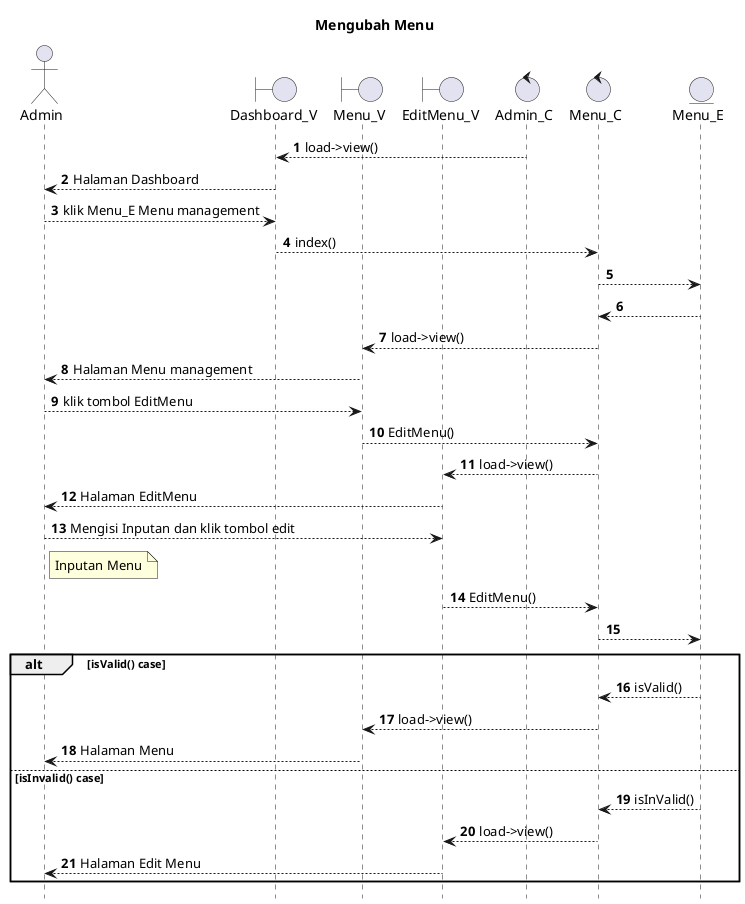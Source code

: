 @startuml

autonumber
hide footbox
title Mengubah Menu

Actor Admin
boundary Dashboard_V
boundary Menu_V
boundary EditMenu_V
control Admin_C
control Menu_C
Entity Menu_E

Admin_C --> Dashboard_V: load->view()
Dashboard_V --> Admin: Halaman Dashboard
Admin --> Dashboard_V: klik Menu_E Menu management
Dashboard_V --> Menu_C: index()
Menu_C --> Menu_E:
    
    Menu_E --> Menu_C:
    Menu_C --> Menu_V: load->view()
    Menu_V --> Admin: Halaman Menu management

Admin --> Menu_V: klik tombol EditMenu
Menu_V --> Menu_C: EditMenu()
Menu_C --> EditMenu_V: load->view()
EditMenu_V --> Admin: Halaman EditMenu

Admin --> EditMenu_V: Mengisi Inputan dan klik tombol edit
    note right of Admin
        Inputan Menu
            end note
EditMenu_V --> Menu_C: EditMenu()
Menu_C --> Menu_E:

alt isValid() case
    
    Menu_E --> Menu_C: isValid()
    Menu_C --> Menu_V: load->view()
    Menu_V --> Admin: Halaman Menu

else isInvalid() case
    
    Menu_E --> Menu_C: isInValid()
    Menu_C --> EditMenu_V: load->view()
    EditMenu_V --> Admin: Halaman Edit Menu

end
@enduml